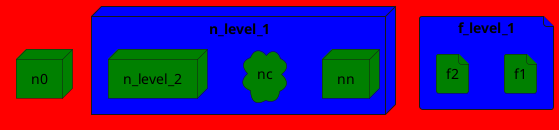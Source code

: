 {
  "sha1": "nzxfn7r9kugpd8q5xdl7a0fyewuv985",
  "insertion": {
    "when": "2024-06-04T17:28:39.212Z",
    "url": "https://forum.plantuml.net/11657/test-open-discussion-about-transparency-comparison-between",
    "user": "plantuml@gmail.com"
  }
}
@startuml
'skinparam Backgroundcolor palegreen
'skinparam Backgroundcolor transparent

'skinparam nodeBackgroundColor #FEFECE
'skinparam cloudBackgroundColor transparent
'skinparam fileBackgroundColor #FEFECE


<style>
document {
  backgroundColor red
}
element {
  backgroundColor green
}
group {
  backgroundColor blue
}
</style>

node n0

node n_level_1 {
node nn
cloud nc
node n_level_2 {
}
}

file f_level_1 {
file f1
file f2 {
}
}
@enduml
